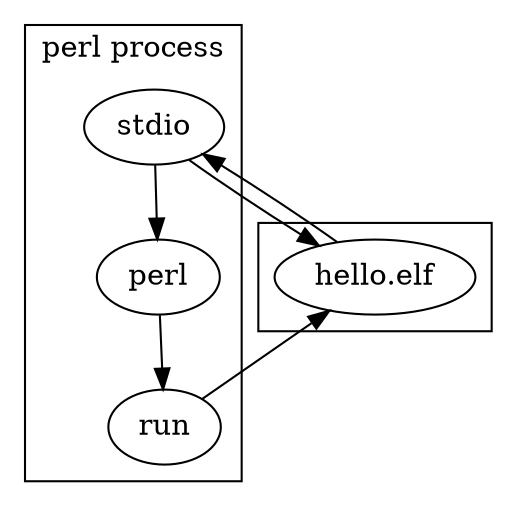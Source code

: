 digraph fork {
  subgraph cluster_1 {
    "hello.elf"
  }
  subgraph cluster_0 {
    label="perl process";
    stdio -> perl
    perl -> "run" -> "hello.elf"
    stdio -> "hello.elf"
  }
  "hello.elf" -> stdio
}
